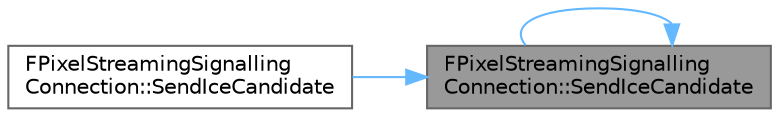 digraph "FPixelStreamingSignallingConnection::SendIceCandidate"
{
 // INTERACTIVE_SVG=YES
 // LATEX_PDF_SIZE
  bgcolor="transparent";
  edge [fontname=Helvetica,fontsize=10,labelfontname=Helvetica,labelfontsize=10];
  node [fontname=Helvetica,fontsize=10,shape=box,height=0.2,width=0.4];
  rankdir="RL";
  Node1 [id="Node000001",label="FPixelStreamingSignalling\lConnection::SendIceCandidate",height=0.2,width=0.4,color="gray40", fillcolor="grey60", style="filled", fontcolor="black",tooltip="[Streamer only] Sends ice candidate information to the specified player."];
  Node1 -> Node2 [id="edge1_Node000001_Node000002",dir="back",color="steelblue1",style="solid",tooltip=" "];
  Node2 [id="Node000002",label="FPixelStreamingSignalling\lConnection::SendIceCandidate",height=0.2,width=0.4,color="grey40", fillcolor="white", style="filled",URL="$d8/dfb/classFPixelStreamingSignallingConnection.html#a5e39d80a8993209000eaa7ce6526766b",tooltip="[Stream receiver only] Sends ICE candidate information to the streamer."];
  Node1 -> Node1 [id="edge2_Node000001_Node000001",dir="back",color="steelblue1",style="solid",tooltip=" "];
}
